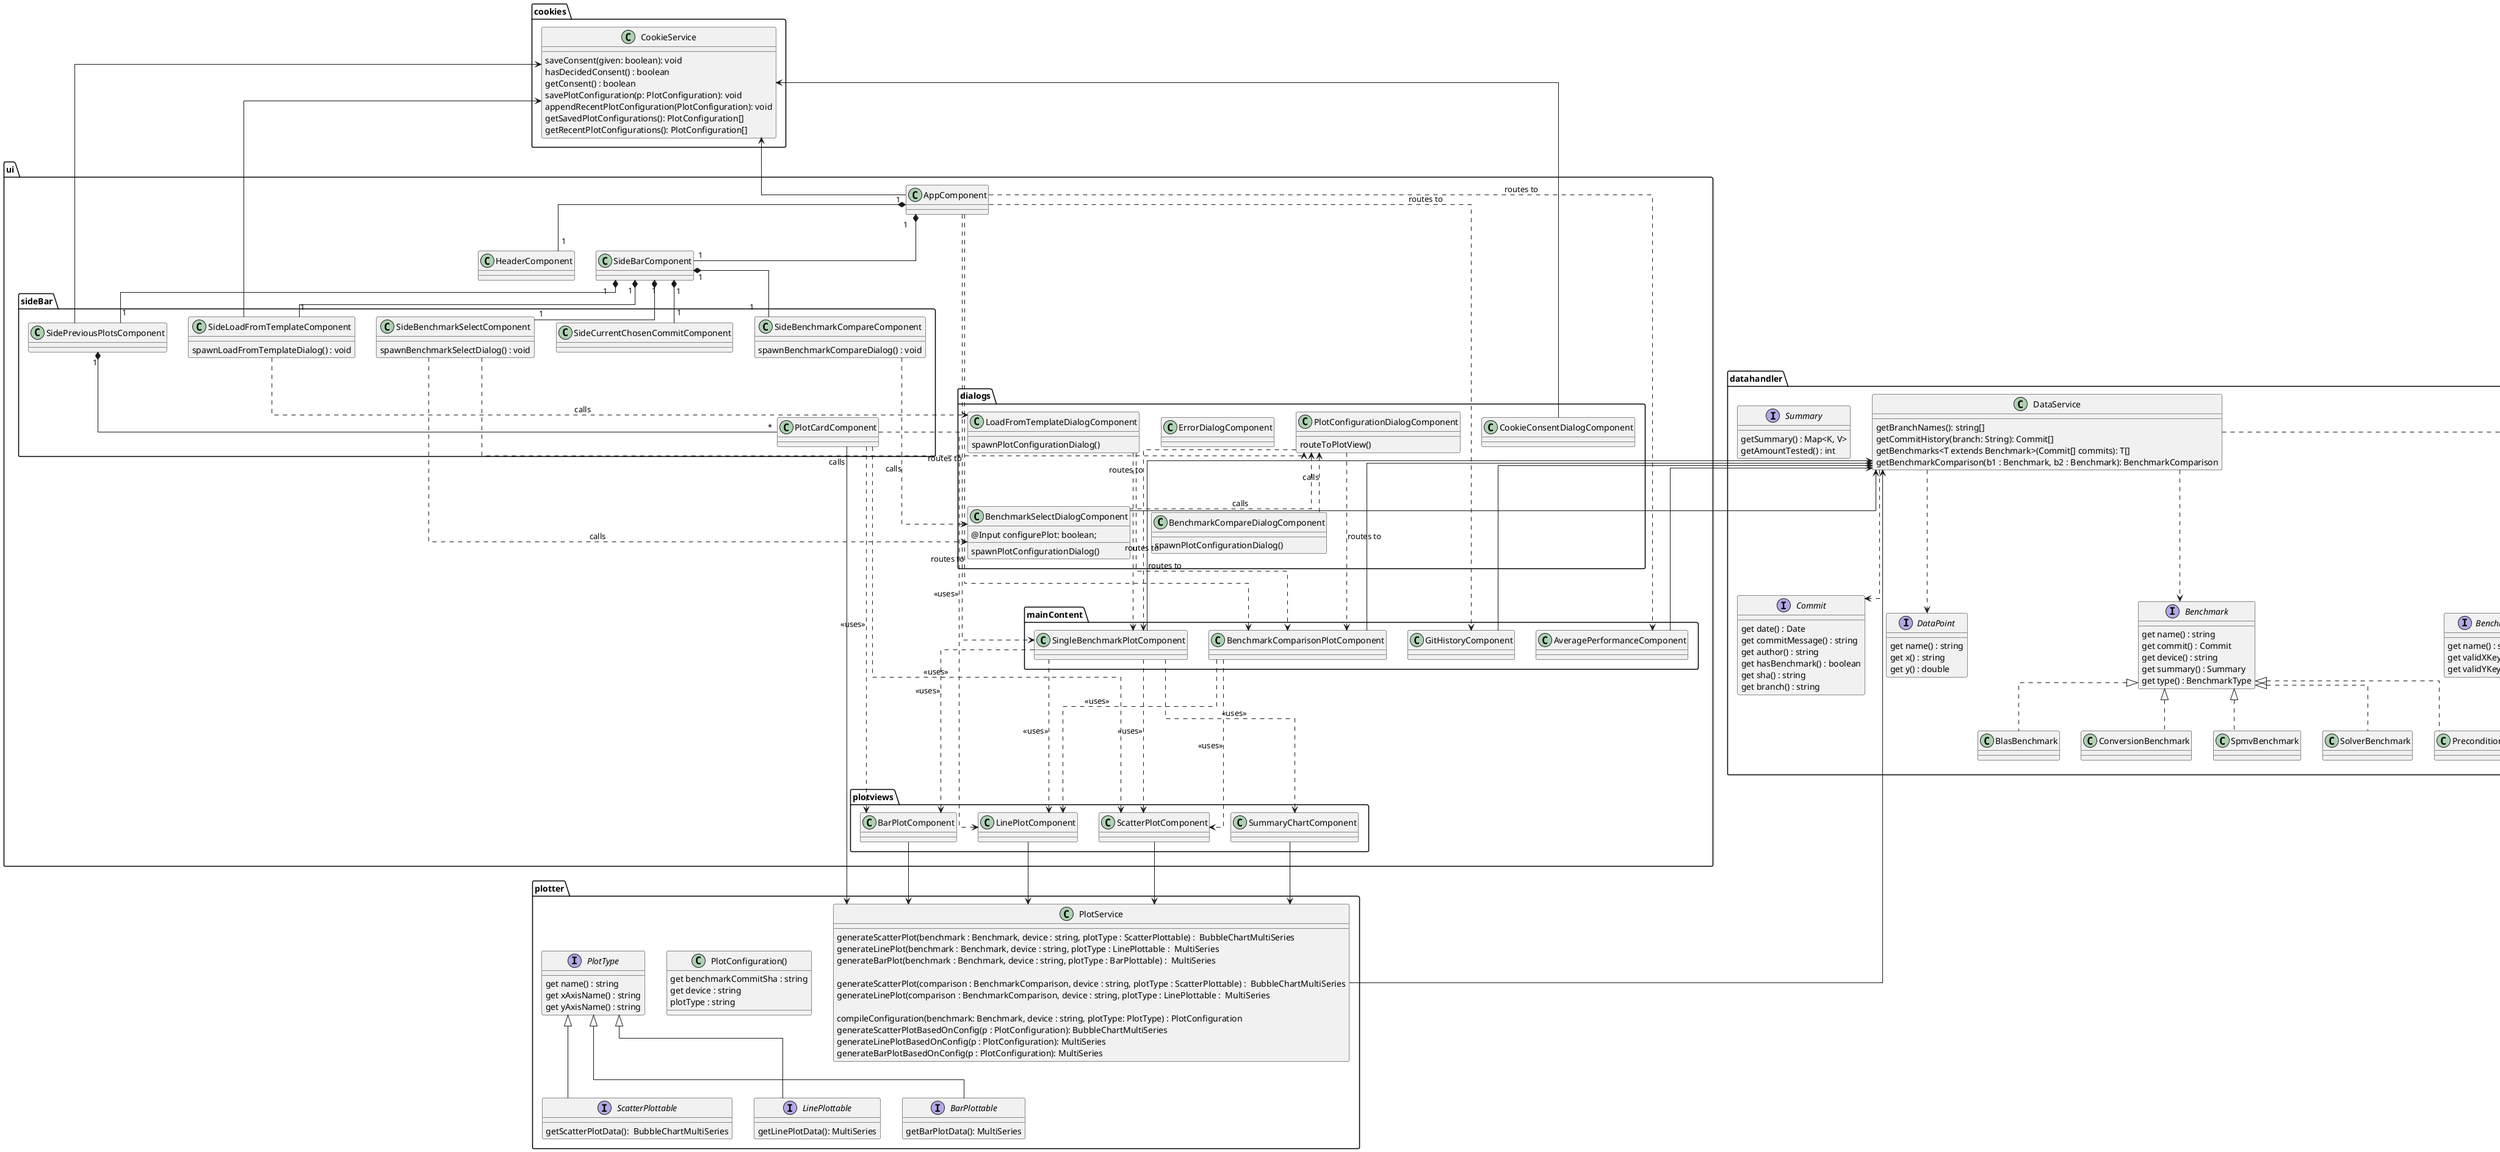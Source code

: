 @startuml frontend

'maybe wihtout linetype ortho its more readable 
'edit: no
skinparam linetype ortho

package ui {
    class AppComponent
    class HeaderComponent
    class SideBarComponent

    package sideBar {
        'inspired by ui
        class SideCurrentChosenCommitComponent
        'inspired by scenario, spawns BenchmarkSelectDialogComponent
        class SideBenchmarkSelectComponent {
            spawnBenchmarkSelectDialog() : void
        }
        'inspired by scenario, spawns BenchmarkCompareDialogComponent
        class SideBenchmarkCompareComponent {
            spawnBenchmarkCompareDialog() : void
        }
        'inspired by scenario
        class SideLoadFromTemplateComponent {
            spawnLoadFromTemplateDialog() : void
        }
        'inspired by mockup
        class SidePreviousPlotsComponent

        'contained within SidePreviousPlotsCopmonent
        class PlotCardComponent

        SidePreviousPlotsComponent "1" *-- "*" PlotCardComponent
    }

    package mainContent {
        'inspired by mockup, purpose or functionality not yet clear
        class AveragePerformanceComponent
        'inspired by mockup
        class GitHistoryComponent
        
        class SingleBenchmarkPlotComponent
        class BenchmarkComparisonPlotComponent
    }

    package plotviews {
        class ScatterPlotComponent
        class LinePlotComponent
        class BarPlotComponent
        class SummaryChartComponent
    }

    package dialogs {
        class PlotConfigurationDialogComponent {
            routeToPlotView()
        }
        class BenchmarkSelectDialogComponent {
            @Input configurePlot: boolean;
            spawnPlotConfigurationDialog()
        }
        class LoadFromTemplateDialogComponent {
            spawnPlotConfigurationDialog()
        }
        class ErrorDialogComponent
        class CookieConsentDialogComponent
        class BenchmarkCompareDialogComponent {
            spawnPlotConfigurationDialog()
        }
    }

    AppComponent "1" *-- "1" HeaderComponent
    AppComponent "1" *-- "1" SideBarComponent

    AppComponent .d.> AveragePerformanceComponent : routes to
    AppComponent .d.> GitHistoryComponent : routes to
    AppComponent .d.> SingleBenchmarkPlotComponent : routes to
    AppComponent .d.> BenchmarkComparisonPlotComponent : routes to

    SideBarComponent "1" *-- "1" SideCurrentChosenCommitComponent
    SideBarComponent "1" *-- "1" SideBenchmarkSelectComponent
    SideBarComponent "1" *-- "1" SideBenchmarkCompareComponent
    SideBarComponent "1" *-- "1" SideLoadFromTemplateComponent
    SideBarComponent "1" *-- "1" SidePreviousPlotsComponent


    SideBenchmarkSelectComponent .d.> PlotConfigurationDialogComponent : calls
    SideBenchmarkSelectComponent .d.> BenchmarkSelectDialogComponent : calls
    SideBenchmarkCompareComponent .d.> BenchmarkSelectDialogComponent : calls
    SideLoadFromTemplateComponent .d.> LoadFromTemplateDialogComponent : calls

    BenchmarkSelectDialogComponent .u.> PlotConfigurationDialogComponent : calls
    BenchmarkCompareDialogComponent .u.> PlotConfigurationDialogComponent : calls

    PlotConfigurationDialogComponent ...> SingleBenchmarkPlotComponent : routes to
    PlotConfigurationDialogComponent ...> BenchmarkComparisonPlotComponent : routes to

    LoadFromTemplateDialogComponent ...> SingleBenchmarkPlotComponent : routes to
    LoadFromTemplateDialogComponent ...> BenchmarkComparisonPlotComponent : routes to

    SingleBenchmarkPlotComponent .d..> ScatterPlotComponent :<<uses>>
    SingleBenchmarkPlotComponent .d..> LinePlotComponent :<<uses>>
    SingleBenchmarkPlotComponent .d..> BarPlotComponent :<<uses>>
    SingleBenchmarkPlotComponent .d..> SummaryChartComponent :<<uses>>

    BenchmarkComparisonPlotComponent .d..> LinePlotComponent :<<uses>>
    BenchmarkComparisonPlotComponent .d..> ScatterPlotComponent :<<uses>>
    
    PlotCardComponent .d..> ScatterPlotComponent :<<uses>>
    PlotCardComponent .d..> LinePlotComponent :<<uses>>
    PlotCardComponent .d..> BarPlotComponent :<<uses>>
}

package datahandler {
    class DataService {
        getBranchNames(): string[]
        getCommitHistory(branch: String): Commit[]
        getBenchmarks<T extends Benchmark>(Commit[] commits): T[]
        getBenchmarkComparison(b1 : Benchmark, b2 : Benchmark): BenchmarkComparison
    }

    interface Commit {
        get date() : Date
        get commitMessage() : string
        get author() : string
        get hasBenchmark() : boolean
        get sha() : string
        get branch() : string
    }

    interface DataPoint {
        get name() : string
        get x() : string
        get y() : double
    }

    interface Summary {
        getSummary() : Map<K, V>
        getAmountTested() : int
    }

    together {
        'The different benchmark types implement benchmark
        interface Benchmark {
            get name() : string
            get commit() : Commit
            get device() : string
            get summary() : Summary
            get type() : BenchmarkType
        }

        interface BenchmarkType {
            get name() : string
            get validXKeys() : string[]
            get validYKeys() : string[]
        }

        interface BenchmarkComparison {
            get benchmarks() : Benchmark[]
            get plotTypes() : PlotTypes[]
        }

        class ConversionBenchmark implements Benchmark
        class ConversionComparison implements BenchmarkComparison
        class SpmvBenchmark implements Benchmark
        class SpmvComparison implements BenchmarkComparison
        class SolverBenchmark implements Benchmark
        class SolverComparison implements BenchmarkComparison
        class PreconditionerBenchmark implements Benchmark
        class PreconditionerComparison implements BenchmarkComparison
        class BlasBenchmark implements Benchmark
        class BlasComparison implements BenchmarkComparison
    }
    
    DataService ...> DataPoint
    DataService ...> Commit
    DataService ...> Benchmark
    DataService ...> BenchmarkComparison
    
}

package plotter {

    class PlotService {
        generateScatterPlot(benchmark : Benchmark, device : string, plotType : ScatterPlottable) :  BubbleChartMultiSeries
        generateLinePlot(benchmark : Benchmark, device : string, plotType : LinePlottable :  MultiSeries
        generateBarPlot(benchmark : Benchmark, device : string, plotType : BarPlottable) :  MultiSeries

        generateScatterPlot(comparison : BenchmarkComparison, device : string, plotType : ScatterPlottable) :  BubbleChartMultiSeries
        generateLinePlot(comparison : BenchmarkComparison, device : string, plotType : LinePlottable :  MultiSeries

        compileConfiguration(benchmark: Benchmark, device : string, plotType: PlotType) : PlotConfiguration
        generateScatterPlotBasedOnConfig(p : PlotConfiguration): BubbleChartMultiSeries
        generateLinePlotBasedOnConfig(p : PlotConfiguration): MultiSeries
        generateBarPlotBasedOnConfig(p : PlotConfiguration): MultiSeries
    }

    class PlotConfiguration() {
        get benchmarkCommitSha : string
        get device : string
        plotType : string
    }

    interface PlotType {
        get name() : string
        get xAxisName() : string
        get yAxisName() : string
    }

    interface ScatterPlottable extends PlotType {
        getScatterPlotData():  BubbleChartMultiSeries
    }

    interface LinePlottable extends PlotType {
        getLinePlotData(): MultiSeries
    }

    interface BarPlottable extends PlotType {
        getBarPlotData(): MultiSeries
    }
}

package cookies {
    class CookieService {
        saveConsent(given: boolean): void
        hasDecidedConsent() : boolean
        getConsent() : boolean
        savePlotConfiguration(p: PlotConfiguration): void
        appendRecentPlotConfiguration(PlotConfiguration): void
        getSavedPlotConfigurations(): PlotConfiguration[]
        getRecentPlotConfigurations(): PlotConfiguration[]
    }
}

CookieService <-- AppComponent
CookieService <-- CookieConsentDialogComponent
CookieService <-- SidePreviousPlotsComponent
CookieService <-- SideLoadFromTemplateComponent

DataService <--- BenchmarkSelectDialogComponent

DataService <--- SingleBenchmarkPlotComponent
DataService <--- BenchmarkComparisonPlotComponent
DataService <--- GitHistoryComponent
DataService <--- AveragePerformanceComponent

PlotService --> DataService

PlotService <-- PlotCardComponent

PlotService <-u- ScatterPlotComponent
PlotService <-u- LinePlotComponent
PlotService <-u- BarPlotComponent
PlotService <-u- SummaryChartComponent

@enduml